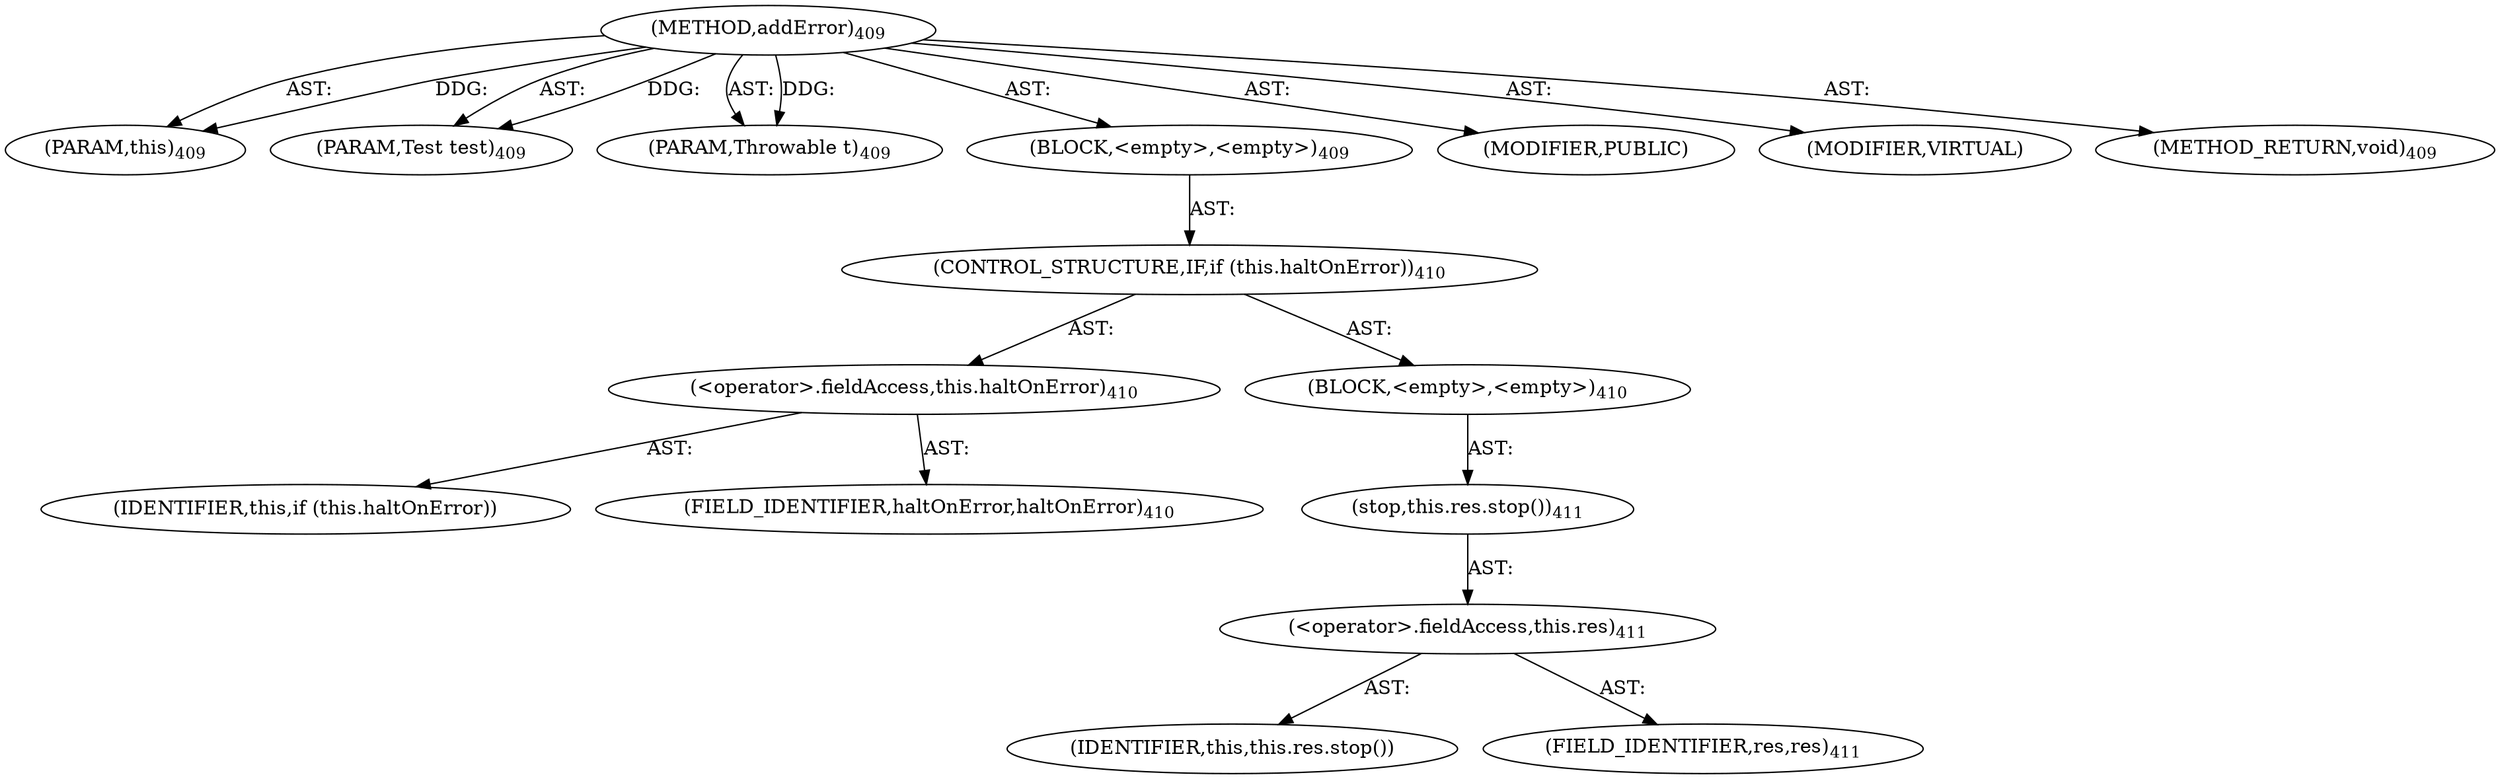 digraph "addError" {  
"111669149706" [label = <(METHOD,addError)<SUB>409</SUB>> ]
"115964117028" [label = <(PARAM,this)<SUB>409</SUB>> ]
"115964117029" [label = <(PARAM,Test test)<SUB>409</SUB>> ]
"115964117030" [label = <(PARAM,Throwable t)<SUB>409</SUB>> ]
"25769803818" [label = <(BLOCK,&lt;empty&gt;,&lt;empty&gt;)<SUB>409</SUB>> ]
"47244640282" [label = <(CONTROL_STRUCTURE,IF,if (this.haltOnError))<SUB>410</SUB>> ]
"30064771282" [label = <(&lt;operator&gt;.fieldAccess,this.haltOnError)<SUB>410</SUB>> ]
"68719476902" [label = <(IDENTIFIER,this,if (this.haltOnError))> ]
"55834574917" [label = <(FIELD_IDENTIFIER,haltOnError,haltOnError)<SUB>410</SUB>> ]
"25769803819" [label = <(BLOCK,&lt;empty&gt;,&lt;empty&gt;)<SUB>410</SUB>> ]
"30064771283" [label = <(stop,this.res.stop())<SUB>411</SUB>> ]
"30064771284" [label = <(&lt;operator&gt;.fieldAccess,this.res)<SUB>411</SUB>> ]
"68719476903" [label = <(IDENTIFIER,this,this.res.stop())> ]
"55834574918" [label = <(FIELD_IDENTIFIER,res,res)<SUB>411</SUB>> ]
"133143986219" [label = <(MODIFIER,PUBLIC)> ]
"133143986220" [label = <(MODIFIER,VIRTUAL)> ]
"128849018890" [label = <(METHOD_RETURN,void)<SUB>409</SUB>> ]
  "111669149706" -> "115964117028"  [ label = "AST: "] 
  "111669149706" -> "115964117029"  [ label = "AST: "] 
  "111669149706" -> "115964117030"  [ label = "AST: "] 
  "111669149706" -> "25769803818"  [ label = "AST: "] 
  "111669149706" -> "133143986219"  [ label = "AST: "] 
  "111669149706" -> "133143986220"  [ label = "AST: "] 
  "111669149706" -> "128849018890"  [ label = "AST: "] 
  "25769803818" -> "47244640282"  [ label = "AST: "] 
  "47244640282" -> "30064771282"  [ label = "AST: "] 
  "47244640282" -> "25769803819"  [ label = "AST: "] 
  "30064771282" -> "68719476902"  [ label = "AST: "] 
  "30064771282" -> "55834574917"  [ label = "AST: "] 
  "25769803819" -> "30064771283"  [ label = "AST: "] 
  "30064771283" -> "30064771284"  [ label = "AST: "] 
  "30064771284" -> "68719476903"  [ label = "AST: "] 
  "30064771284" -> "55834574918"  [ label = "AST: "] 
  "111669149706" -> "115964117028"  [ label = "DDG: "] 
  "111669149706" -> "115964117029"  [ label = "DDG: "] 
  "111669149706" -> "115964117030"  [ label = "DDG: "] 
}
